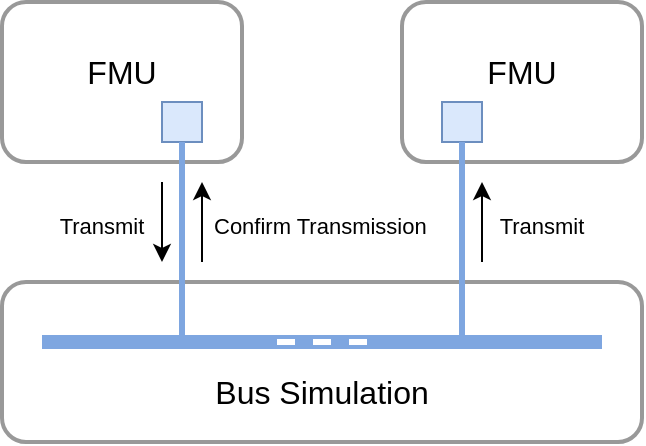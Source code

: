 <mxfile version="20.7.4" type="device"><diagram id="zssgmvdwZO7xPkAqMUr9" name="Page-1"><mxGraphModel dx="1034" dy="612" grid="1" gridSize="10" guides="1" tooltips="1" connect="1" arrows="1" fold="1" page="1" pageScale="1" pageWidth="850" pageHeight="1100" math="0" shadow="0"><root><mxCell id="0"/><mxCell id="1" parent="0"/><mxCell id="v5oIvpwDgeikFxTejpUY-1" value="" style="rounded=1;whiteSpace=wrap;html=1;strokeColor=#999999;strokeWidth=2;" parent="1" vertex="1"><mxGeometry x="40" y="40" width="120" height="80" as="geometry"/></mxCell><mxCell id="v5oIvpwDgeikFxTejpUY-2" value="" style="rounded=1;whiteSpace=wrap;html=1;strokeColor=#999999;strokeWidth=2;" parent="1" vertex="1"><mxGeometry x="240" y="40" width="120" height="80" as="geometry"/></mxCell><mxCell id="v5oIvpwDgeikFxTejpUY-4" value="" style="rounded=0;whiteSpace=wrap;html=1;fillColor=#dae8fc;strokeColor=#6c8ebf;" parent="1" vertex="1"><mxGeometry x="120" y="90" width="20" height="20" as="geometry"/></mxCell><mxCell id="v5oIvpwDgeikFxTejpUY-5" value="" style="rounded=0;whiteSpace=wrap;html=1;fillColor=#dae8fc;strokeColor=#6c8ebf;" parent="1" vertex="1"><mxGeometry x="260" y="90" width="20" height="20" as="geometry"/></mxCell><mxCell id="v5oIvpwDgeikFxTejpUY-18" value="&lt;div style=&quot;font-size: 16px;&quot;&gt;&lt;font style=&quot;font-size: 16px;&quot;&gt;FMU&lt;/font&gt;&lt;/div&gt;" style="text;html=1;strokeColor=none;fillColor=none;align=center;verticalAlign=middle;whiteSpace=wrap;rounded=0;fontSize=20;" parent="1" vertex="1"><mxGeometry x="70" y="60" width="60" height="30" as="geometry"/></mxCell><mxCell id="v5oIvpwDgeikFxTejpUY-21" value="&lt;div style=&quot;font-size: 16px;&quot;&gt;&lt;font style=&quot;font-size: 16px;&quot;&gt;FMU&lt;/font&gt;&lt;/div&gt;" style="text;html=1;strokeColor=none;fillColor=none;align=center;verticalAlign=middle;whiteSpace=wrap;rounded=0;fontSize=20;" parent="1" vertex="1"><mxGeometry x="270" y="60" width="60" height="30" as="geometry"/></mxCell><mxCell id="KEQrLfB2FrUfxKy-oO7P-1" value="" style="rounded=1;whiteSpace=wrap;html=1;strokeColor=#999999;strokeWidth=2;" parent="1" vertex="1"><mxGeometry x="40" y="180" width="320" height="80" as="geometry"/></mxCell><mxCell id="v5oIvpwDgeikFxTejpUY-17" value="" style="endArrow=none;html=1;fontSize=20;fillColor=#b1ddf0;strokeColor=#7EA6E0;rounded=0;strokeWidth=7;movable=1;resizable=1;rotatable=1;deletable=1;editable=1;connectable=1;" parent="1" edge="1"><mxGeometry width="50" height="50" relative="1" as="geometry"><mxPoint x="340" y="210" as="sourcePoint"/><mxPoint x="60" y="210" as="targetPoint"/><Array as="points"><mxPoint x="290" y="210"/><mxPoint x="110" y="210"/></Array></mxGeometry></mxCell><mxCell id="KEQrLfB2FrUfxKy-oO7P-3" value="" style="endArrow=none;html=1;rounded=0;entryX=0.5;entryY=1;entryDx=0;entryDy=0;strokeWidth=3;strokeColor=#7EA6E0;" parent="1" target="v5oIvpwDgeikFxTejpUY-4" edge="1"><mxGeometry width="50" height="50" relative="1" as="geometry"><mxPoint x="130" y="210" as="sourcePoint"/><mxPoint x="109.5" y="110" as="targetPoint"/></mxGeometry></mxCell><mxCell id="KEQrLfB2FrUfxKy-oO7P-4" value="" style="endArrow=none;html=1;rounded=0;entryX=0.5;entryY=1;entryDx=0;entryDy=0;strokeWidth=3;strokeColor=#7EA6E0;" parent="1" target="v5oIvpwDgeikFxTejpUY-5" edge="1"><mxGeometry width="50" height="50" relative="1" as="geometry"><mxPoint x="270" y="210" as="sourcePoint"/><mxPoint x="289.66" y="100" as="targetPoint"/></mxGeometry></mxCell><mxCell id="KEQrLfB2FrUfxKy-oO7P-5" value="&lt;font style=&quot;font-size: 16px;&quot;&gt;Bus Simulation&lt;/font&gt;" style="text;html=1;strokeColor=none;fillColor=none;align=center;verticalAlign=middle;whiteSpace=wrap;rounded=0;movable=1;resizable=1;rotatable=1;deletable=1;editable=1;connectable=1;" parent="1" vertex="1"><mxGeometry x="115" y="220" width="170" height="30" as="geometry"/></mxCell><mxCell id="KEQrLfB2FrUfxKy-oO7P-9" value="" style="endArrow=none;html=1;rounded=0;strokeColor=#FFFFFF;strokeWidth=3;fontSize=16;dashed=1;" parent="1" edge="1"><mxGeometry width="50" height="50" relative="1" as="geometry"><mxPoint x="177.5" y="210" as="sourcePoint"/><mxPoint x="222.5" y="210" as="targetPoint"/></mxGeometry></mxCell><mxCell id="aHP41k2pAnxVLmRQCJqF-1" value="" style="endArrow=classic;html=1;rounded=0;" parent="1" edge="1"><mxGeometry width="50" height="50" relative="1" as="geometry"><mxPoint x="120" y="130" as="sourcePoint"/><mxPoint x="120" y="170" as="targetPoint"/></mxGeometry></mxCell><mxCell id="aHP41k2pAnxVLmRQCJqF-2" value="" style="endArrow=classic;html=1;rounded=0;" parent="1" edge="1"><mxGeometry width="50" height="50" relative="1" as="geometry"><mxPoint x="140" y="170" as="sourcePoint"/><mxPoint x="140" y="130" as="targetPoint"/></mxGeometry></mxCell><mxCell id="aHP41k2pAnxVLmRQCJqF-3" value="" style="endArrow=classic;html=1;rounded=0;" parent="1" edge="1"><mxGeometry width="50" height="50" relative="1" as="geometry"><mxPoint x="280" y="170" as="sourcePoint"/><mxPoint x="280" y="130" as="targetPoint"/></mxGeometry></mxCell><mxCell id="aHP41k2pAnxVLmRQCJqF-4" value="&lt;div style=&quot;font-size: 11px;&quot;&gt;&lt;font style=&quot;font-size: 11px;&quot;&gt;Transmit&lt;/font&gt;&lt;/div&gt;" style="text;html=1;strokeColor=none;fillColor=none;align=center;verticalAlign=middle;whiteSpace=wrap;rounded=0;" parent="1" vertex="1"><mxGeometry x="60" y="137" width="60" height="30" as="geometry"/></mxCell><mxCell id="aHP41k2pAnxVLmRQCJqF-5" value="&lt;font style=&quot;font-size: 11px;&quot;&gt;Confirm Transmission&lt;/font&gt;" style="text;html=1;strokeColor=none;fillColor=none;align=left;verticalAlign=middle;whiteSpace=wrap;rounded=0;" parent="1" vertex="1"><mxGeometry x="144" y="137" width="120" height="30" as="geometry"/></mxCell><mxCell id="aHP41k2pAnxVLmRQCJqF-7" value="&lt;div style=&quot;font-size: 11px;&quot;&gt;&lt;font style=&quot;font-size: 11px;&quot;&gt;Transmit&lt;/font&gt;&lt;/div&gt;" style="text;html=1;strokeColor=none;fillColor=none;align=center;verticalAlign=middle;whiteSpace=wrap;rounded=0;" parent="1" vertex="1"><mxGeometry x="280" y="137" width="60" height="30" as="geometry"/></mxCell></root></mxGraphModel></diagram></mxfile>